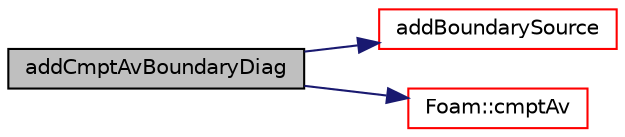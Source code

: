 digraph "addCmptAvBoundaryDiag"
{
  bgcolor="transparent";
  edge [fontname="Helvetica",fontsize="10",labelfontname="Helvetica",labelfontsize="10"];
  node [fontname="Helvetica",fontsize="10",shape=record];
  rankdir="LR";
  Node1 [label="addCmptAvBoundaryDiag",height=0.2,width=0.4,color="black", fillcolor="grey75", style="filled", fontcolor="black"];
  Node1 -> Node2 [color="midnightblue",fontsize="10",style="solid",fontname="Helvetica"];
  Node2 [label="addBoundarySource",height=0.2,width=0.4,color="red",URL="$a00888.html#a0011948a44dfba18f7aa66cf672fbfec"];
  Node1 -> Node3 [color="midnightblue",fontsize="10",style="solid",fontname="Helvetica"];
  Node3 [label="Foam::cmptAv",height=0.2,width=0.4,color="red",URL="$a10958.html#a7af056d5acb329854c78eb3267468c11"];
}
